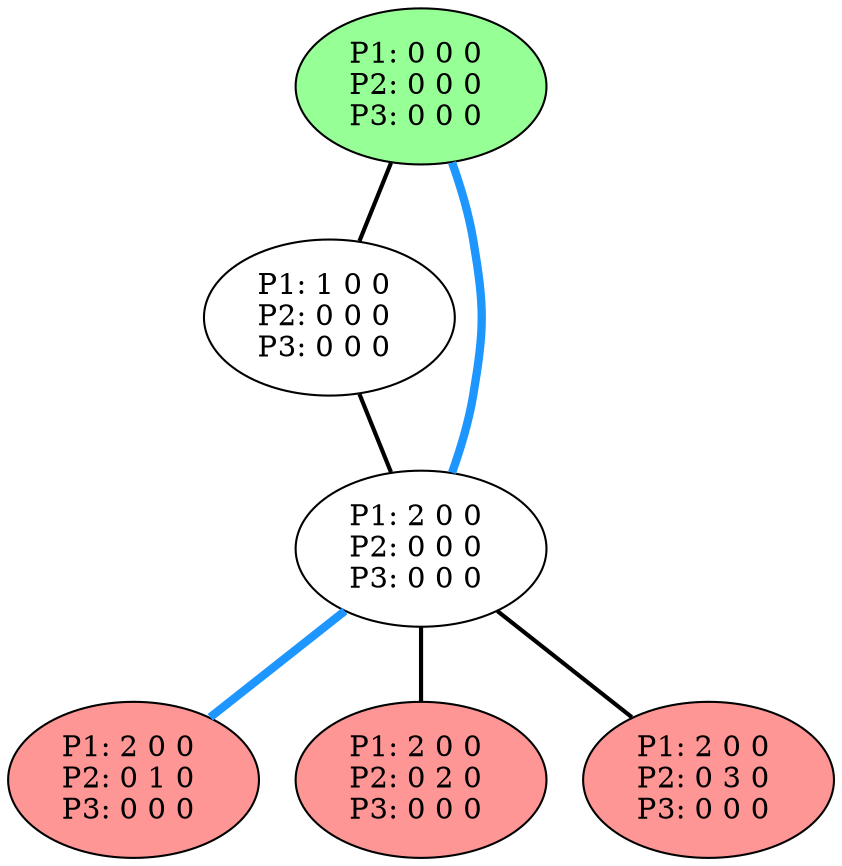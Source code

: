 graph G {
color = "black"
0 [label = "P1: 0 0 0 
P2: 0 0 0 
P3: 0 0 0 
",  style="filled", fillcolor = "#96FF96"];
1 [label = "P1: 1 0 0 
P2: 0 0 0 
P3: 0 0 0 
"];
2 [label = "P1: 2 0 0 
P2: 0 0 0 
P3: 0 0 0 
"];
3 [label = "P1: 2 0 0 
P2: 0 1 0 
P3: 0 0 0 
",  style="filled", fillcolor = "#FF9696"];
4 [label = "P1: 2 0 0 
P2: 0 2 0 
P3: 0 0 0 
",  style="filled", fillcolor = "#FF9696"];
5 [label = "P1: 2 0 0 
P2: 0 3 0 
P3: 0 0 0 
",  style="filled", fillcolor = "#FF9696"];
edge [style=bold];
0 -- 1 [color=black];
0 -- 2 [color="#1E96FF", penwidth=4.0];

1 -- 2 [color=black];

2 -- 3 [color="#1E96FF", penwidth=4.0];
2 -- 4 [color=black];
2 -- 5 [color=black];




}
